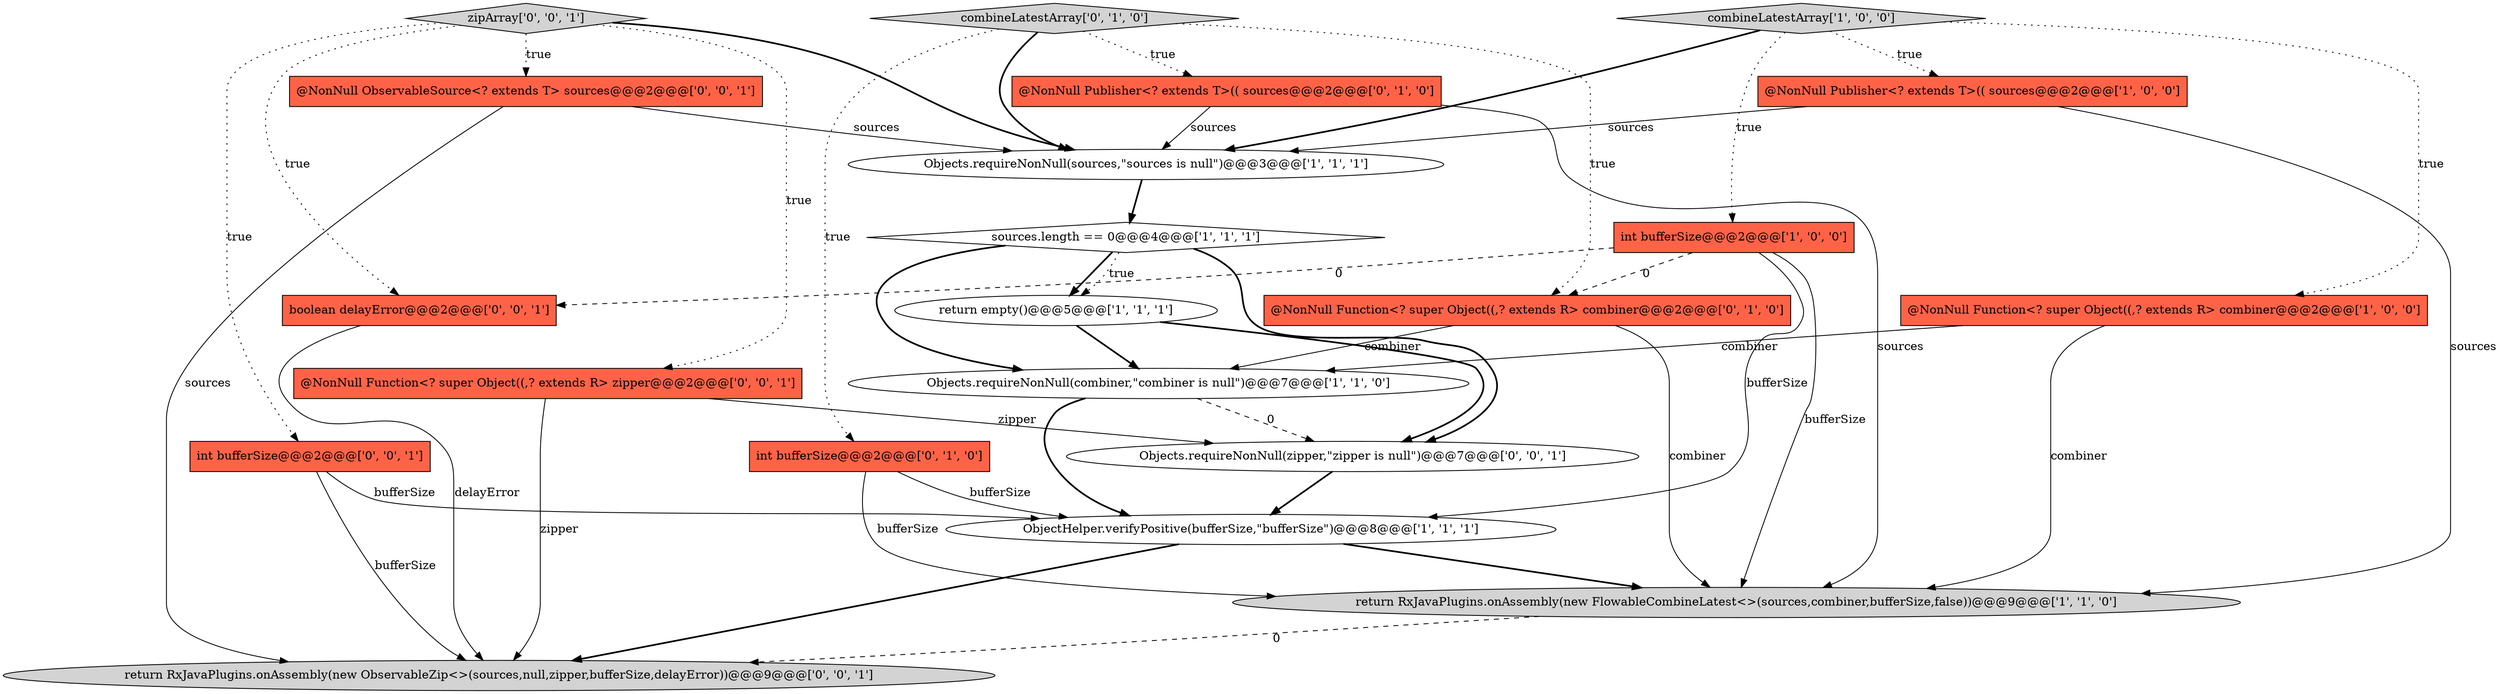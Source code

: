 digraph {
13 [style = filled, label = "@NonNull Function<? super Object((,? extends R> combiner@@@2@@@['0', '1', '0']", fillcolor = tomato, shape = box image = "AAA1AAABBB2BBB"];
6 [style = filled, label = "return RxJavaPlugins.onAssembly(new FlowableCombineLatest<>(sources,combiner,bufferSize,false))@@@9@@@['1', '1', '0']", fillcolor = lightgray, shape = ellipse image = "AAA0AAABBB1BBB"];
15 [style = filled, label = "@NonNull Function<? super Object((,? extends R> zipper@@@2@@@['0', '0', '1']", fillcolor = tomato, shape = box image = "AAA0AAABBB3BBB"];
7 [style = filled, label = "@NonNull Publisher<? extends T>(( sources@@@2@@@['1', '0', '0']", fillcolor = tomato, shape = box image = "AAA0AAABBB1BBB"];
9 [style = filled, label = "return empty()@@@5@@@['1', '1', '1']", fillcolor = white, shape = ellipse image = "AAA0AAABBB1BBB"];
14 [style = filled, label = "return RxJavaPlugins.onAssembly(new ObservableZip<>(sources,null,zipper,bufferSize,delayError))@@@9@@@['0', '0', '1']", fillcolor = lightgray, shape = ellipse image = "AAA0AAABBB3BBB"];
4 [style = filled, label = "combineLatestArray['1', '0', '0']", fillcolor = lightgray, shape = diamond image = "AAA0AAABBB1BBB"];
18 [style = filled, label = "int bufferSize@@@2@@@['0', '0', '1']", fillcolor = tomato, shape = box image = "AAA0AAABBB3BBB"];
12 [style = filled, label = "@NonNull Publisher<? extends T>(( sources@@@2@@@['0', '1', '0']", fillcolor = tomato, shape = box image = "AAA0AAABBB2BBB"];
17 [style = filled, label = "@NonNull ObservableSource<? extends T> sources@@@2@@@['0', '0', '1']", fillcolor = tomato, shape = box image = "AAA0AAABBB3BBB"];
5 [style = filled, label = "@NonNull Function<? super Object((,? extends R> combiner@@@2@@@['1', '0', '0']", fillcolor = tomato, shape = box image = "AAA0AAABBB1BBB"];
1 [style = filled, label = "ObjectHelper.verifyPositive(bufferSize,\"bufferSize\")@@@8@@@['1', '1', '1']", fillcolor = white, shape = ellipse image = "AAA0AAABBB1BBB"];
19 [style = filled, label = "Objects.requireNonNull(zipper,\"zipper is null\")@@@7@@@['0', '0', '1']", fillcolor = white, shape = ellipse image = "AAA0AAABBB3BBB"];
20 [style = filled, label = "boolean delayError@@@2@@@['0', '0', '1']", fillcolor = tomato, shape = box image = "AAA0AAABBB3BBB"];
11 [style = filled, label = "combineLatestArray['0', '1', '0']", fillcolor = lightgray, shape = diamond image = "AAA0AAABBB2BBB"];
8 [style = filled, label = "int bufferSize@@@2@@@['1', '0', '0']", fillcolor = tomato, shape = box image = "AAA1AAABBB1BBB"];
16 [style = filled, label = "zipArray['0', '0', '1']", fillcolor = lightgray, shape = diamond image = "AAA0AAABBB3BBB"];
3 [style = filled, label = "Objects.requireNonNull(sources,\"sources is null\")@@@3@@@['1', '1', '1']", fillcolor = white, shape = ellipse image = "AAA0AAABBB1BBB"];
2 [style = filled, label = "sources.length == 0@@@4@@@['1', '1', '1']", fillcolor = white, shape = diamond image = "AAA0AAABBB1BBB"];
10 [style = filled, label = "int bufferSize@@@2@@@['0', '1', '0']", fillcolor = tomato, shape = box image = "AAA0AAABBB2BBB"];
0 [style = filled, label = "Objects.requireNonNull(combiner,\"combiner is null\")@@@7@@@['1', '1', '0']", fillcolor = white, shape = ellipse image = "AAA0AAABBB1BBB"];
16->3 [style = bold, label=""];
4->5 [style = dotted, label="true"];
4->3 [style = bold, label=""];
2->19 [style = bold, label=""];
5->0 [style = solid, label="combiner"];
9->0 [style = bold, label=""];
17->14 [style = solid, label="sources"];
13->6 [style = solid, label="combiner"];
5->6 [style = solid, label="combiner"];
10->1 [style = solid, label="bufferSize"];
11->10 [style = dotted, label="true"];
0->19 [style = dashed, label="0"];
16->17 [style = dotted, label="true"];
11->12 [style = dotted, label="true"];
8->20 [style = dashed, label="0"];
4->8 [style = dotted, label="true"];
4->7 [style = dotted, label="true"];
17->3 [style = solid, label="sources"];
16->20 [style = dotted, label="true"];
10->6 [style = solid, label="bufferSize"];
2->9 [style = bold, label=""];
8->6 [style = solid, label="bufferSize"];
11->13 [style = dotted, label="true"];
6->14 [style = dashed, label="0"];
8->1 [style = solid, label="bufferSize"];
8->13 [style = dashed, label="0"];
19->1 [style = bold, label=""];
2->0 [style = bold, label=""];
1->6 [style = bold, label=""];
2->9 [style = dotted, label="true"];
3->2 [style = bold, label=""];
11->3 [style = bold, label=""];
20->14 [style = solid, label="delayError"];
0->1 [style = bold, label=""];
9->19 [style = bold, label=""];
15->19 [style = solid, label="zipper"];
7->3 [style = solid, label="sources"];
18->14 [style = solid, label="bufferSize"];
1->14 [style = bold, label=""];
12->3 [style = solid, label="sources"];
18->1 [style = solid, label="bufferSize"];
12->6 [style = solid, label="sources"];
13->0 [style = solid, label="combiner"];
7->6 [style = solid, label="sources"];
15->14 [style = solid, label="zipper"];
16->15 [style = dotted, label="true"];
16->18 [style = dotted, label="true"];
}
